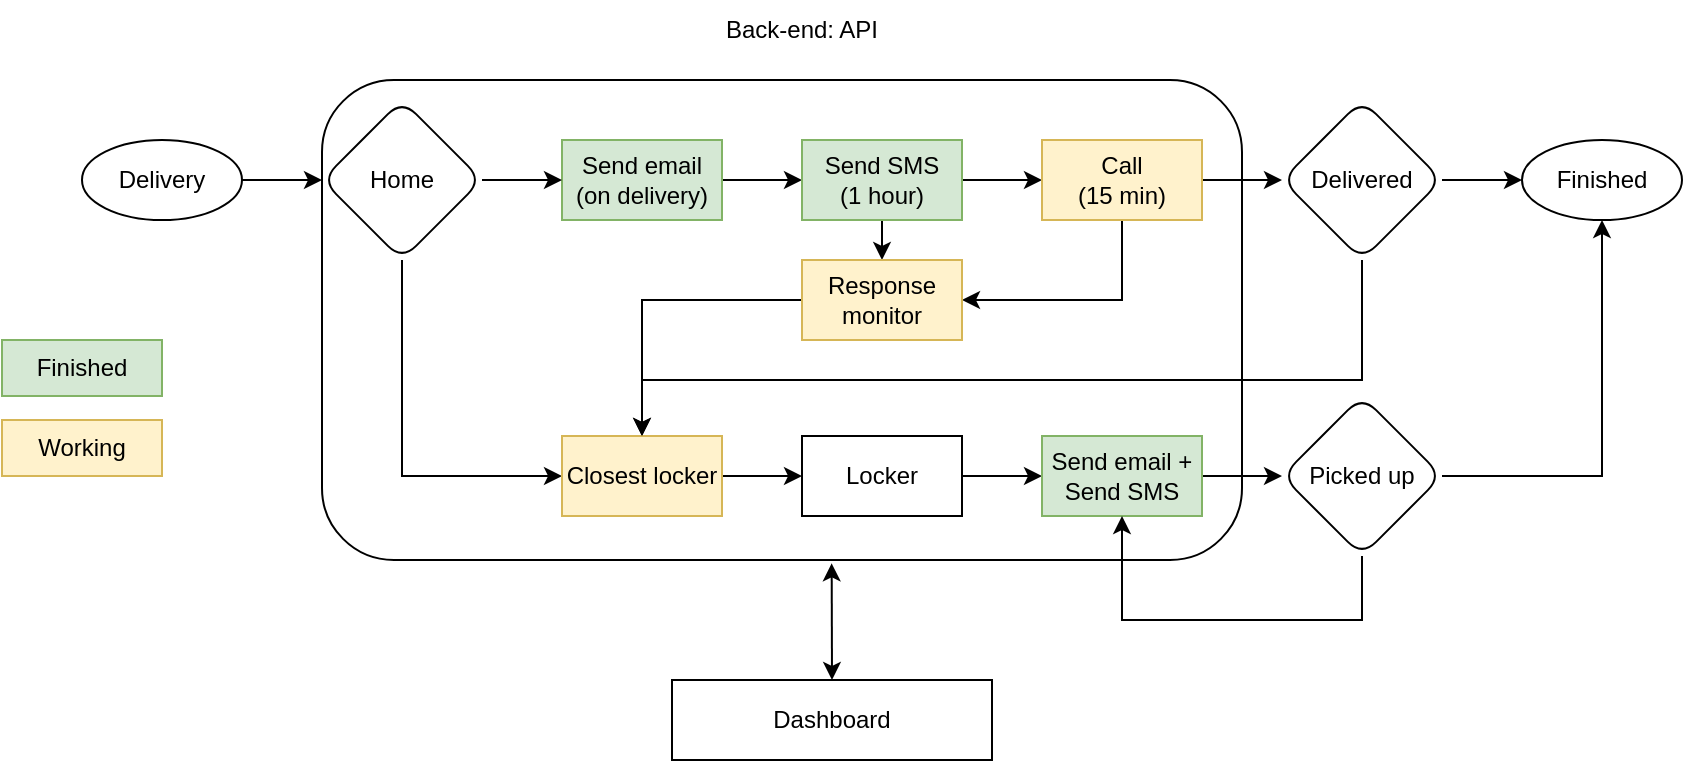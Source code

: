 <mxfile version="17.4.5" type="device"><diagram id="Js-zjD2eW-PsZBF35Wfo" name="Page-1"><mxGraphModel dx="2272" dy="734" grid="1" gridSize="10" guides="1" tooltips="1" connect="1" arrows="1" fold="1" page="1" pageScale="1" pageWidth="850" pageHeight="1100" math="0" shadow="0"><root><mxCell id="0"/><mxCell id="1" parent="0"/><mxCell id="W4IGxYxnAogFyCMWhoRU-14" value="" style="rounded=1;whiteSpace=wrap;html=1;fillColor=none;shadow=0;sketch=0;glass=0;" parent="1" vertex="1"><mxGeometry x="-680" y="110" width="460" height="240" as="geometry"/></mxCell><mxCell id="W4IGxYxnAogFyCMWhoRU-13" style="edgeStyle=orthogonalEdgeStyle;rounded=0;orthogonalLoop=1;jettySize=auto;html=1;entryX=0;entryY=0.5;entryDx=0;entryDy=0;" parent="1" source="ooEiAnNF-pu33OB26AQL-1" target="W4IGxYxnAogFyCMWhoRU-12" edge="1"><mxGeometry relative="1" as="geometry"/></mxCell><mxCell id="ooEiAnNF-pu33OB26AQL-1" value="&lt;span class=&quot;VIiyi&quot; lang=&quot;en&quot;&gt;&lt;span class=&quot;JLqJ4b ChMk0b&quot;&gt;&lt;span class=&quot;Q4iAWc&quot;&gt;Delivery&lt;/span&gt;&lt;/span&gt;&lt;/span&gt;" style="ellipse;whiteSpace=wrap;html=1;" parent="1" vertex="1"><mxGeometry x="-800" y="140" width="80" height="40" as="geometry"/></mxCell><mxCell id="ooEiAnNF-pu33OB26AQL-35" value="Finished" style="rounded=0;whiteSpace=wrap;html=1;fillColor=#d5e8d4;strokeColor=#82b366;" parent="1" vertex="1"><mxGeometry x="-840" y="240" width="80" height="28" as="geometry"/></mxCell><mxCell id="ooEiAnNF-pu33OB26AQL-37" value="Working" style="rounded=0;whiteSpace=wrap;html=1;fillColor=#fff2cc;strokeColor=#d6b656;" parent="1" vertex="1"><mxGeometry x="-840" y="280" width="80" height="28" as="geometry"/></mxCell><mxCell id="W4IGxYxnAogFyCMWhoRU-4" value="Back-end: API" style="text;html=1;strokeColor=none;fillColor=none;align=center;verticalAlign=middle;whiteSpace=wrap;rounded=0;shadow=0;glass=0;sketch=0;" parent="1" vertex="1"><mxGeometry x="-490" y="70" width="100" height="30" as="geometry"/></mxCell><mxCell id="W4IGxYxnAogFyCMWhoRU-17" style="edgeStyle=orthogonalEdgeStyle;rounded=0;orthogonalLoop=1;jettySize=auto;html=1;exitX=1;exitY=0.5;exitDx=0;exitDy=0;entryX=0;entryY=0.5;entryDx=0;entryDy=0;" parent="1" source="W4IGxYxnAogFyCMWhoRU-5" target="W4IGxYxnAogFyCMWhoRU-16" edge="1"><mxGeometry relative="1" as="geometry"/></mxCell><mxCell id="W4IGxYxnAogFyCMWhoRU-5" value="&lt;div&gt;Send email&lt;br&gt;&lt;/div&gt;&lt;div&gt;(on delivery)&lt;br&gt;&lt;/div&gt;" style="rounded=0;whiteSpace=wrap;html=1;fillColor=#d5e8d4;strokeColor=#82b366;" parent="1" vertex="1"><mxGeometry x="-560" y="140" width="80" height="40" as="geometry"/></mxCell><mxCell id="W4IGxYxnAogFyCMWhoRU-15" style="edgeStyle=orthogonalEdgeStyle;rounded=0;orthogonalLoop=1;jettySize=auto;html=1;entryX=0;entryY=0.5;entryDx=0;entryDy=0;" parent="1" source="W4IGxYxnAogFyCMWhoRU-12" target="W4IGxYxnAogFyCMWhoRU-5" edge="1"><mxGeometry relative="1" as="geometry"/></mxCell><mxCell id="1QY2-zO5oFGtixN5qjJk-7" style="edgeStyle=orthogonalEdgeStyle;rounded=0;orthogonalLoop=1;jettySize=auto;html=1;exitX=0.5;exitY=1;exitDx=0;exitDy=0;entryX=0;entryY=0.5;entryDx=0;entryDy=0;" parent="1" source="W4IGxYxnAogFyCMWhoRU-12" target="W4IGxYxnAogFyCMWhoRU-24" edge="1"><mxGeometry relative="1" as="geometry"/></mxCell><mxCell id="W4IGxYxnAogFyCMWhoRU-12" value="Home" style="rhombus;whiteSpace=wrap;html=1;rounded=1;shadow=0;glass=0;sketch=0;" parent="1" vertex="1"><mxGeometry x="-680" y="120" width="80" height="80" as="geometry"/></mxCell><mxCell id="W4IGxYxnAogFyCMWhoRU-19" style="edgeStyle=orthogonalEdgeStyle;rounded=0;orthogonalLoop=1;jettySize=auto;html=1;exitX=1;exitY=0.5;exitDx=0;exitDy=0;entryX=0;entryY=0.5;entryDx=0;entryDy=0;" parent="1" source="W4IGxYxnAogFyCMWhoRU-16" target="W4IGxYxnAogFyCMWhoRU-18" edge="1"><mxGeometry relative="1" as="geometry"/></mxCell><mxCell id="1QY2-zO5oFGtixN5qjJk-5" style="edgeStyle=orthogonalEdgeStyle;rounded=0;orthogonalLoop=1;jettySize=auto;html=1;exitX=0.5;exitY=1;exitDx=0;exitDy=0;entryX=0.5;entryY=0;entryDx=0;entryDy=0;" parent="1" source="W4IGxYxnAogFyCMWhoRU-16" target="1QY2-zO5oFGtixN5qjJk-4" edge="1"><mxGeometry relative="1" as="geometry"/></mxCell><mxCell id="W4IGxYxnAogFyCMWhoRU-16" value="&lt;div&gt;Send SMS&lt;br&gt;&lt;/div&gt;&lt;div&gt;(1 hour)&lt;br&gt;&lt;/div&gt;" style="rounded=0;whiteSpace=wrap;html=1;fillColor=#d5e8d4;strokeColor=#82b366;" parent="1" vertex="1"><mxGeometry x="-440" y="140" width="80" height="40" as="geometry"/></mxCell><mxCell id="W4IGxYxnAogFyCMWhoRU-21" style="edgeStyle=orthogonalEdgeStyle;rounded=0;orthogonalLoop=1;jettySize=auto;html=1;entryX=0;entryY=0.5;entryDx=0;entryDy=0;" parent="1" source="W4IGxYxnAogFyCMWhoRU-18" target="W4IGxYxnAogFyCMWhoRU-20" edge="1"><mxGeometry relative="1" as="geometry"/></mxCell><mxCell id="1QY2-zO5oFGtixN5qjJk-6" style="edgeStyle=orthogonalEdgeStyle;rounded=0;orthogonalLoop=1;jettySize=auto;html=1;entryX=1;entryY=0.5;entryDx=0;entryDy=0;" parent="1" source="W4IGxYxnAogFyCMWhoRU-18" target="1QY2-zO5oFGtixN5qjJk-4" edge="1"><mxGeometry relative="1" as="geometry"><Array as="points"><mxPoint x="-280" y="220"/></Array></mxGeometry></mxCell><mxCell id="W4IGxYxnAogFyCMWhoRU-18" value="&lt;div&gt;Call&lt;br&gt;&lt;/div&gt;&lt;div&gt;(15 min)&lt;br&gt;&lt;/div&gt;" style="rounded=0;whiteSpace=wrap;html=1;fillColor=#fff2cc;strokeColor=#d6b656;" parent="1" vertex="1"><mxGeometry x="-320" y="140" width="80" height="40" as="geometry"/></mxCell><mxCell id="W4IGxYxnAogFyCMWhoRU-23" style="edgeStyle=orthogonalEdgeStyle;rounded=0;orthogonalLoop=1;jettySize=auto;html=1;exitX=1;exitY=0.5;exitDx=0;exitDy=0;entryX=0;entryY=0.5;entryDx=0;entryDy=0;" parent="1" source="W4IGxYxnAogFyCMWhoRU-20" target="W4IGxYxnAogFyCMWhoRU-22" edge="1"><mxGeometry relative="1" as="geometry"/></mxCell><mxCell id="Wl0nCM-QU9_eOwHshFOz-1" style="edgeStyle=orthogonalEdgeStyle;rounded=0;orthogonalLoop=1;jettySize=auto;html=1;exitX=0.5;exitY=1;exitDx=0;exitDy=0;entryX=0.5;entryY=0;entryDx=0;entryDy=0;" edge="1" parent="1" source="W4IGxYxnAogFyCMWhoRU-20" target="W4IGxYxnAogFyCMWhoRU-24"><mxGeometry relative="1" as="geometry"><Array as="points"><mxPoint x="-160" y="260"/><mxPoint x="-520" y="260"/></Array></mxGeometry></mxCell><mxCell id="W4IGxYxnAogFyCMWhoRU-20" value="Delivered" style="rhombus;whiteSpace=wrap;html=1;rounded=1;shadow=0;glass=0;sketch=0;fillColor=none;" parent="1" vertex="1"><mxGeometry x="-200" y="120" width="80" height="80" as="geometry"/></mxCell><mxCell id="W4IGxYxnAogFyCMWhoRU-22" value="Finished" style="ellipse;whiteSpace=wrap;html=1;" parent="1" vertex="1"><mxGeometry x="-80" y="140" width="80" height="40" as="geometry"/></mxCell><mxCell id="1QY2-zO5oFGtixN5qjJk-8" style="edgeStyle=orthogonalEdgeStyle;rounded=0;orthogonalLoop=1;jettySize=auto;html=1;exitX=1;exitY=0.5;exitDx=0;exitDy=0;entryX=0;entryY=0.5;entryDx=0;entryDy=0;" parent="1" source="W4IGxYxnAogFyCMWhoRU-24" target="1QY2-zO5oFGtixN5qjJk-3" edge="1"><mxGeometry relative="1" as="geometry"/></mxCell><mxCell id="W4IGxYxnAogFyCMWhoRU-24" value="Closest locker" style="rounded=0;whiteSpace=wrap;html=1;fillColor=#fff2cc;strokeColor=#d6b656;" parent="1" vertex="1"><mxGeometry x="-560" y="288" width="80" height="40" as="geometry"/></mxCell><mxCell id="W4IGxYxnAogFyCMWhoRU-32" style="edgeStyle=orthogonalEdgeStyle;rounded=0;orthogonalLoop=1;jettySize=auto;html=1;entryX=0;entryY=0.5;entryDx=0;entryDy=0;exitX=1;exitY=0.5;exitDx=0;exitDy=0;" parent="1" source="1QY2-zO5oFGtixN5qjJk-3" target="W4IGxYxnAogFyCMWhoRU-31" edge="1"><mxGeometry relative="1" as="geometry"><mxPoint x="-360" y="328" as="sourcePoint"/></mxGeometry></mxCell><mxCell id="W4IGxYxnAogFyCMWhoRU-34" style="edgeStyle=orthogonalEdgeStyle;rounded=0;orthogonalLoop=1;jettySize=auto;html=1;exitX=1;exitY=0.5;exitDx=0;exitDy=0;entryX=0;entryY=0.5;entryDx=0;entryDy=0;" parent="1" source="W4IGxYxnAogFyCMWhoRU-31" target="W4IGxYxnAogFyCMWhoRU-33" edge="1"><mxGeometry relative="1" as="geometry"/></mxCell><mxCell id="W4IGxYxnAogFyCMWhoRU-31" value="Send email + Send SMS" style="rounded=0;whiteSpace=wrap;html=1;fillColor=#d5e8d4;strokeColor=#82b366;" parent="1" vertex="1"><mxGeometry x="-320" y="288" width="80" height="40" as="geometry"/></mxCell><mxCell id="W4IGxYxnAogFyCMWhoRU-35" style="edgeStyle=orthogonalEdgeStyle;rounded=0;orthogonalLoop=1;jettySize=auto;html=1;exitX=1;exitY=0.5;exitDx=0;exitDy=0;entryX=0.5;entryY=1;entryDx=0;entryDy=0;" parent="1" source="W4IGxYxnAogFyCMWhoRU-33" target="W4IGxYxnAogFyCMWhoRU-22" edge="1"><mxGeometry relative="1" as="geometry"/></mxCell><mxCell id="Wl0nCM-QU9_eOwHshFOz-2" style="edgeStyle=orthogonalEdgeStyle;rounded=0;orthogonalLoop=1;jettySize=auto;html=1;entryX=0.5;entryY=1;entryDx=0;entryDy=0;" edge="1" parent="1" source="W4IGxYxnAogFyCMWhoRU-33" target="W4IGxYxnAogFyCMWhoRU-31"><mxGeometry relative="1" as="geometry"><Array as="points"><mxPoint x="-160" y="380"/><mxPoint x="-280" y="380"/></Array></mxGeometry></mxCell><mxCell id="W4IGxYxnAogFyCMWhoRU-33" value="&lt;span class=&quot;VIiyi&quot; lang=&quot;en&quot;&gt;&lt;span class=&quot;JLqJ4b ChMk0b&quot;&gt;&lt;span class=&quot;Q4iAWc&quot;&gt;Picked up&lt;/span&gt;&lt;/span&gt;&lt;/span&gt;" style="rhombus;whiteSpace=wrap;html=1;rounded=1;shadow=0;glass=0;sketch=0;fillColor=none;" parent="1" vertex="1"><mxGeometry x="-200" y="268" width="80" height="80" as="geometry"/></mxCell><mxCell id="W4IGxYxnAogFyCMWhoRU-36" value="&lt;div&gt;Dashboard&lt;/div&gt;" style="rounded=0;whiteSpace=wrap;html=1;" parent="1" vertex="1"><mxGeometry x="-505" y="410" width="160" height="40" as="geometry"/></mxCell><mxCell id="W4IGxYxnAogFyCMWhoRU-45" value="" style="endArrow=classic;startArrow=classic;html=1;rounded=0;entryX=0.554;entryY=1.007;entryDx=0;entryDy=0;entryPerimeter=0;exitX=0.5;exitY=0;exitDx=0;exitDy=0;" parent="1" source="W4IGxYxnAogFyCMWhoRU-36" target="W4IGxYxnAogFyCMWhoRU-14" edge="1"><mxGeometry width="50" height="50" relative="1" as="geometry"><mxPoint x="-620" y="440.0" as="sourcePoint"/><mxPoint x="-619.4" y="381.89" as="targetPoint"/></mxGeometry></mxCell><mxCell id="1QY2-zO5oFGtixN5qjJk-3" value="Locker" style="rounded=0;whiteSpace=wrap;html=1;fillColor=default;strokeColor=#000000;" parent="1" vertex="1"><mxGeometry x="-440" y="288" width="80" height="40" as="geometry"/></mxCell><mxCell id="1QY2-zO5oFGtixN5qjJk-9" style="edgeStyle=orthogonalEdgeStyle;rounded=0;orthogonalLoop=1;jettySize=auto;html=1;entryX=0.5;entryY=0;entryDx=0;entryDy=0;" parent="1" source="1QY2-zO5oFGtixN5qjJk-4" target="W4IGxYxnAogFyCMWhoRU-24" edge="1"><mxGeometry relative="1" as="geometry"/></mxCell><mxCell id="1QY2-zO5oFGtixN5qjJk-4" value="Response monitor" style="rounded=0;whiteSpace=wrap;html=1;fillColor=#fff2cc;strokeColor=#d6b656;" parent="1" vertex="1"><mxGeometry x="-440" y="200" width="80" height="40" as="geometry"/></mxCell></root></mxGraphModel></diagram></mxfile>
